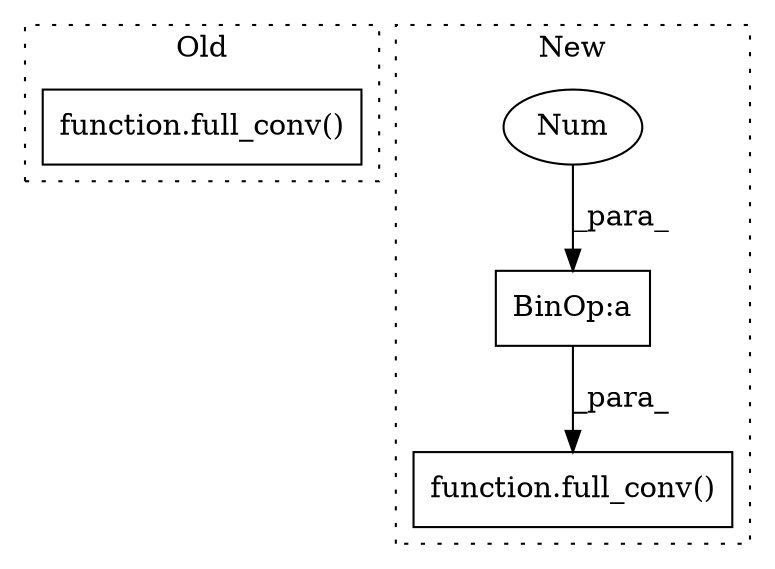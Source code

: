 digraph G {
subgraph cluster0 {
1 [label="function.full_conv()" a="75" s="4045,4063" l="10,1" shape="box"];
label = "Old";
style="dotted";
}
subgraph cluster1 {
2 [label="function.full_conv()" a="75" s="4431,4536" l="10,1" shape="box"];
3 [label="BinOp:a" a="82" s="4471" l="5" shape="box"];
4 [label="Num" a="76" s="4476" l="3" shape="ellipse"];
label = "New";
style="dotted";
}
3 -> 2 [label="_para_"];
4 -> 3 [label="_para_"];
}